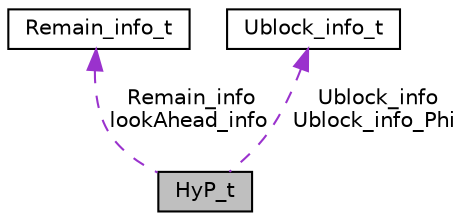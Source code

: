digraph "HyP_t"
{
 // LATEX_PDF_SIZE
  edge [fontname="Helvetica",fontsize="10",labelfontname="Helvetica",labelfontsize="10"];
  node [fontname="Helvetica",fontsize="10",shape=record];
  Node1 [label="HyP_t",height=0.2,width=0.4,color="black", fillcolor="grey75", style="filled", fontcolor="black",tooltip=" "];
  Node2 -> Node1 [dir="back",color="darkorchid3",fontsize="10",style="dashed",label=" Remain_info\nlookAhead_info" ,fontname="Helvetica"];
  Node2 [label="Remain_info_t",height=0.2,width=0.4,color="black", fillcolor="white", style="filled",URL="$structRemain__info__t.html",tooltip=" "];
  Node3 -> Node1 [dir="back",color="darkorchid3",fontsize="10",style="dashed",label=" Ublock_info\nUblock_info_Phi" ,fontname="Helvetica"];
  Node3 [label="Ublock_info_t",height=0.2,width=0.4,color="black", fillcolor="white", style="filled",URL="$structUblock__info__t.html",tooltip=" "];
}
